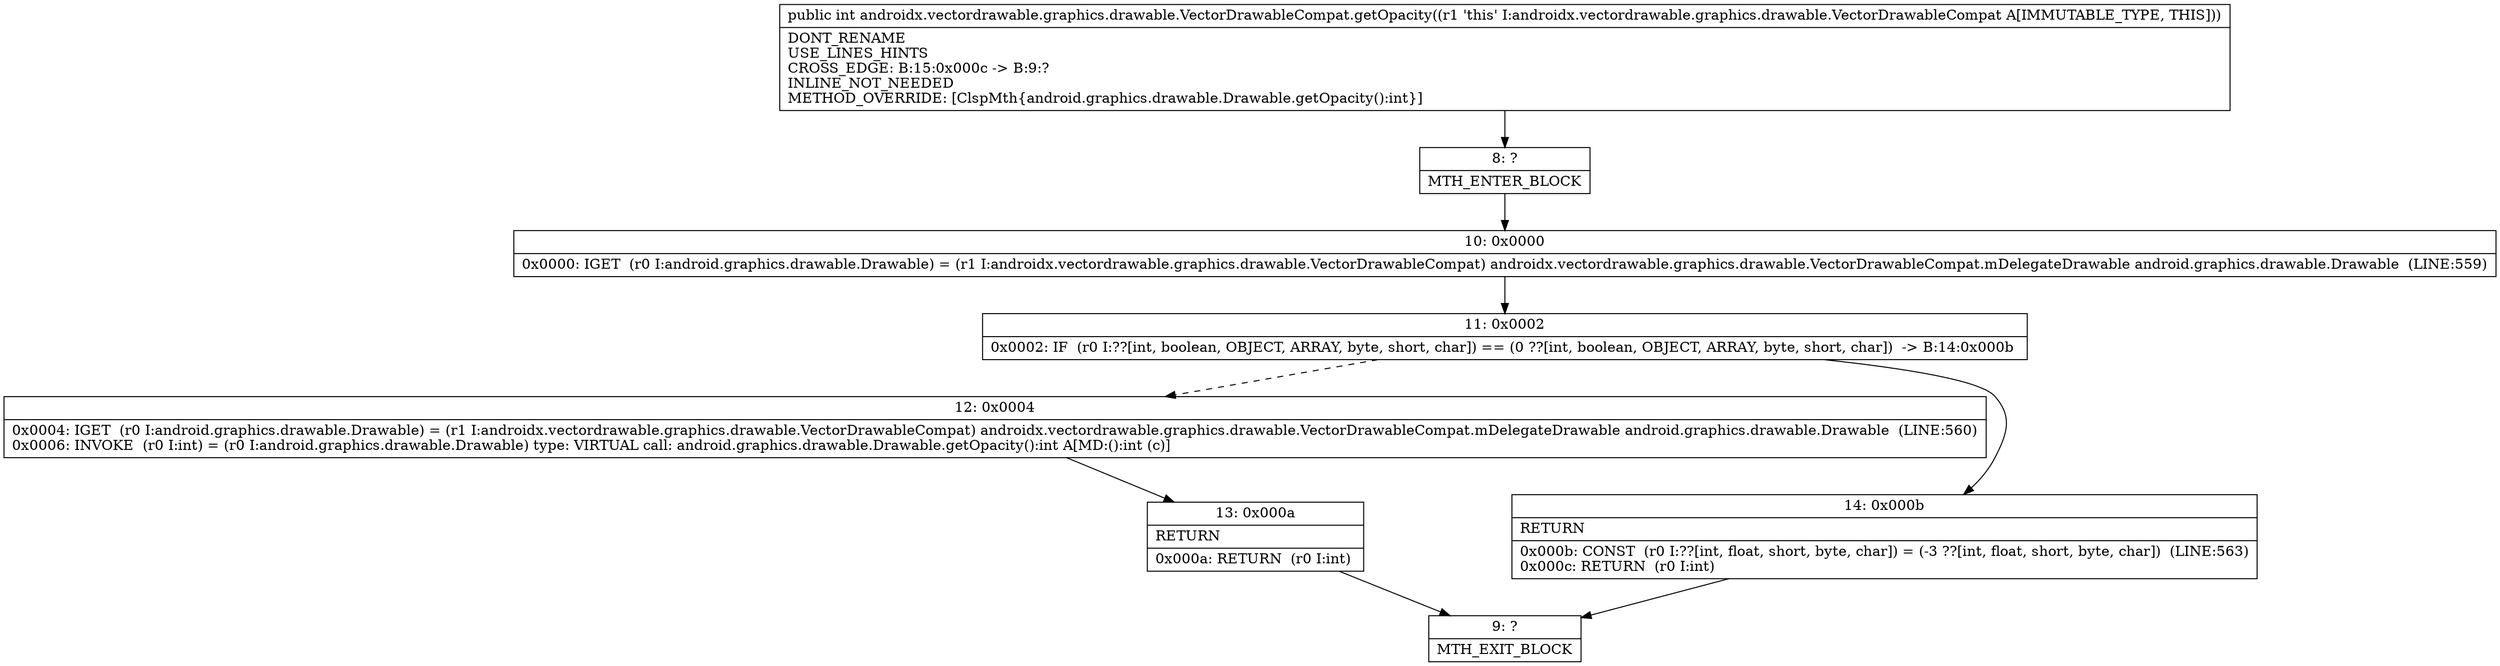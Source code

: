 digraph "CFG forandroidx.vectordrawable.graphics.drawable.VectorDrawableCompat.getOpacity()I" {
Node_8 [shape=record,label="{8\:\ ?|MTH_ENTER_BLOCK\l}"];
Node_10 [shape=record,label="{10\:\ 0x0000|0x0000: IGET  (r0 I:android.graphics.drawable.Drawable) = (r1 I:androidx.vectordrawable.graphics.drawable.VectorDrawableCompat) androidx.vectordrawable.graphics.drawable.VectorDrawableCompat.mDelegateDrawable android.graphics.drawable.Drawable  (LINE:559)\l}"];
Node_11 [shape=record,label="{11\:\ 0x0002|0x0002: IF  (r0 I:??[int, boolean, OBJECT, ARRAY, byte, short, char]) == (0 ??[int, boolean, OBJECT, ARRAY, byte, short, char])  \-\> B:14:0x000b \l}"];
Node_12 [shape=record,label="{12\:\ 0x0004|0x0004: IGET  (r0 I:android.graphics.drawable.Drawable) = (r1 I:androidx.vectordrawable.graphics.drawable.VectorDrawableCompat) androidx.vectordrawable.graphics.drawable.VectorDrawableCompat.mDelegateDrawable android.graphics.drawable.Drawable  (LINE:560)\l0x0006: INVOKE  (r0 I:int) = (r0 I:android.graphics.drawable.Drawable) type: VIRTUAL call: android.graphics.drawable.Drawable.getOpacity():int A[MD:():int (c)]\l}"];
Node_13 [shape=record,label="{13\:\ 0x000a|RETURN\l|0x000a: RETURN  (r0 I:int) \l}"];
Node_9 [shape=record,label="{9\:\ ?|MTH_EXIT_BLOCK\l}"];
Node_14 [shape=record,label="{14\:\ 0x000b|RETURN\l|0x000b: CONST  (r0 I:??[int, float, short, byte, char]) = (\-3 ??[int, float, short, byte, char])  (LINE:563)\l0x000c: RETURN  (r0 I:int) \l}"];
MethodNode[shape=record,label="{public int androidx.vectordrawable.graphics.drawable.VectorDrawableCompat.getOpacity((r1 'this' I:androidx.vectordrawable.graphics.drawable.VectorDrawableCompat A[IMMUTABLE_TYPE, THIS]))  | DONT_RENAME\lUSE_LINES_HINTS\lCROSS_EDGE: B:15:0x000c \-\> B:9:?\lINLINE_NOT_NEEDED\lMETHOD_OVERRIDE: [ClspMth\{android.graphics.drawable.Drawable.getOpacity():int\}]\l}"];
MethodNode -> Node_8;Node_8 -> Node_10;
Node_10 -> Node_11;
Node_11 -> Node_12[style=dashed];
Node_11 -> Node_14;
Node_12 -> Node_13;
Node_13 -> Node_9;
Node_14 -> Node_9;
}


